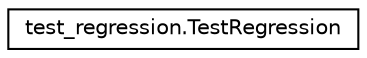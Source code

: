 digraph "Graphical Class Hierarchy"
{
 // LATEX_PDF_SIZE
  edge [fontname="Helvetica",fontsize="10",labelfontname="Helvetica",labelfontsize="10"];
  node [fontname="Helvetica",fontsize="10",shape=record];
  rankdir="LR";
  Node0 [label="test_regression.TestRegression",height=0.2,width=0.4,color="black", fillcolor="white", style="filled",URL="$classtest__regression_1_1TestRegression.html",tooltip=" "];
}
